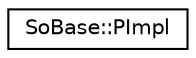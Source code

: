 digraph "Graphical Class Hierarchy"
{
 // LATEX_PDF_SIZE
  edge [fontname="Helvetica",fontsize="10",labelfontname="Helvetica",labelfontsize="10"];
  node [fontname="Helvetica",fontsize="10",shape=record];
  rankdir="LR";
  Node0 [label="SoBase::PImpl",height=0.2,width=0.4,color="black", fillcolor="white", style="filled",URL="$classSoBase_1_1PImpl.html",tooltip=" "];
}
